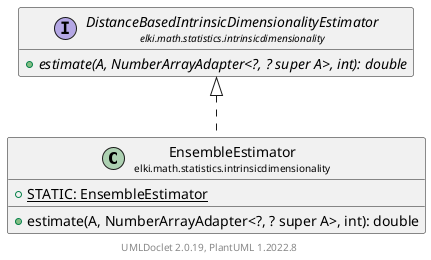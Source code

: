 @startuml
    remove .*\.(Instance|Par|Parameterizer|Factory)$
    set namespaceSeparator none
    hide empty fields
    hide empty methods

    class "<size:14>EnsembleEstimator\n<size:10>elki.math.statistics.intrinsicdimensionality" as elki.math.statistics.intrinsicdimensionality.EnsembleEstimator [[EnsembleEstimator.html]] {
        {static} +STATIC: EnsembleEstimator
        +estimate(A, NumberArrayAdapter<?, ? super A>, int): double
    }

    interface "<size:14>DistanceBasedIntrinsicDimensionalityEstimator\n<size:10>elki.math.statistics.intrinsicdimensionality" as elki.math.statistics.intrinsicdimensionality.DistanceBasedIntrinsicDimensionalityEstimator [[DistanceBasedIntrinsicDimensionalityEstimator.html]] {
        {abstract} +estimate(A, NumberArrayAdapter<?, ? super A>, int): double
    }

    elki.math.statistics.intrinsicdimensionality.DistanceBasedIntrinsicDimensionalityEstimator <|.. elki.math.statistics.intrinsicdimensionality.EnsembleEstimator

    center footer UMLDoclet 2.0.19, PlantUML 1.2022.8
@enduml
